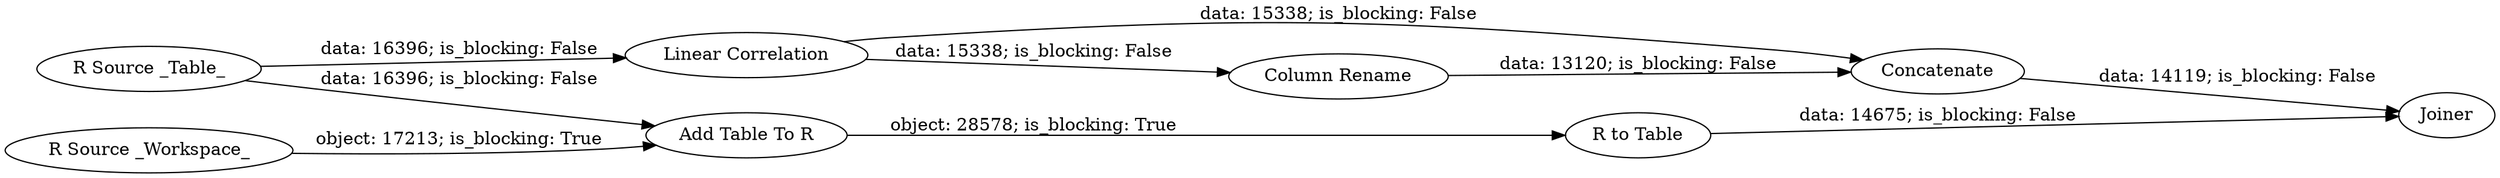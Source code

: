 digraph {
	"5256347444932845201_28" [label="R to Table"]
	"5256347444932845201_49" [label="R Source _Table_"]
	"5256347444932845201_50" [label="Linear Correlation"]
	"5256347444932845201_23" [label="R Source _Workspace_"]
	"5256347444932845201_53" [label=Concatenate]
	"5256347444932845201_24" [label="Add Table To R"]
	"5256347444932845201_51" [label=Joiner]
	"5256347444932845201_52" [label="Column Rename"]
	"5256347444932845201_23" -> "5256347444932845201_24" [label="object: 17213; is_blocking: True"]
	"5256347444932845201_28" -> "5256347444932845201_51" [label="data: 14675; is_blocking: False"]
	"5256347444932845201_49" -> "5256347444932845201_50" [label="data: 16396; is_blocking: False"]
	"5256347444932845201_24" -> "5256347444932845201_28" [label="object: 28578; is_blocking: True"]
	"5256347444932845201_50" -> "5256347444932845201_52" [label="data: 15338; is_blocking: False"]
	"5256347444932845201_49" -> "5256347444932845201_24" [label="data: 16396; is_blocking: False"]
	"5256347444932845201_50" -> "5256347444932845201_53" [label="data: 15338; is_blocking: False"]
	"5256347444932845201_52" -> "5256347444932845201_53" [label="data: 13120; is_blocking: False"]
	"5256347444932845201_53" -> "5256347444932845201_51" [label="data: 14119; is_blocking: False"]
	rankdir=LR
}
